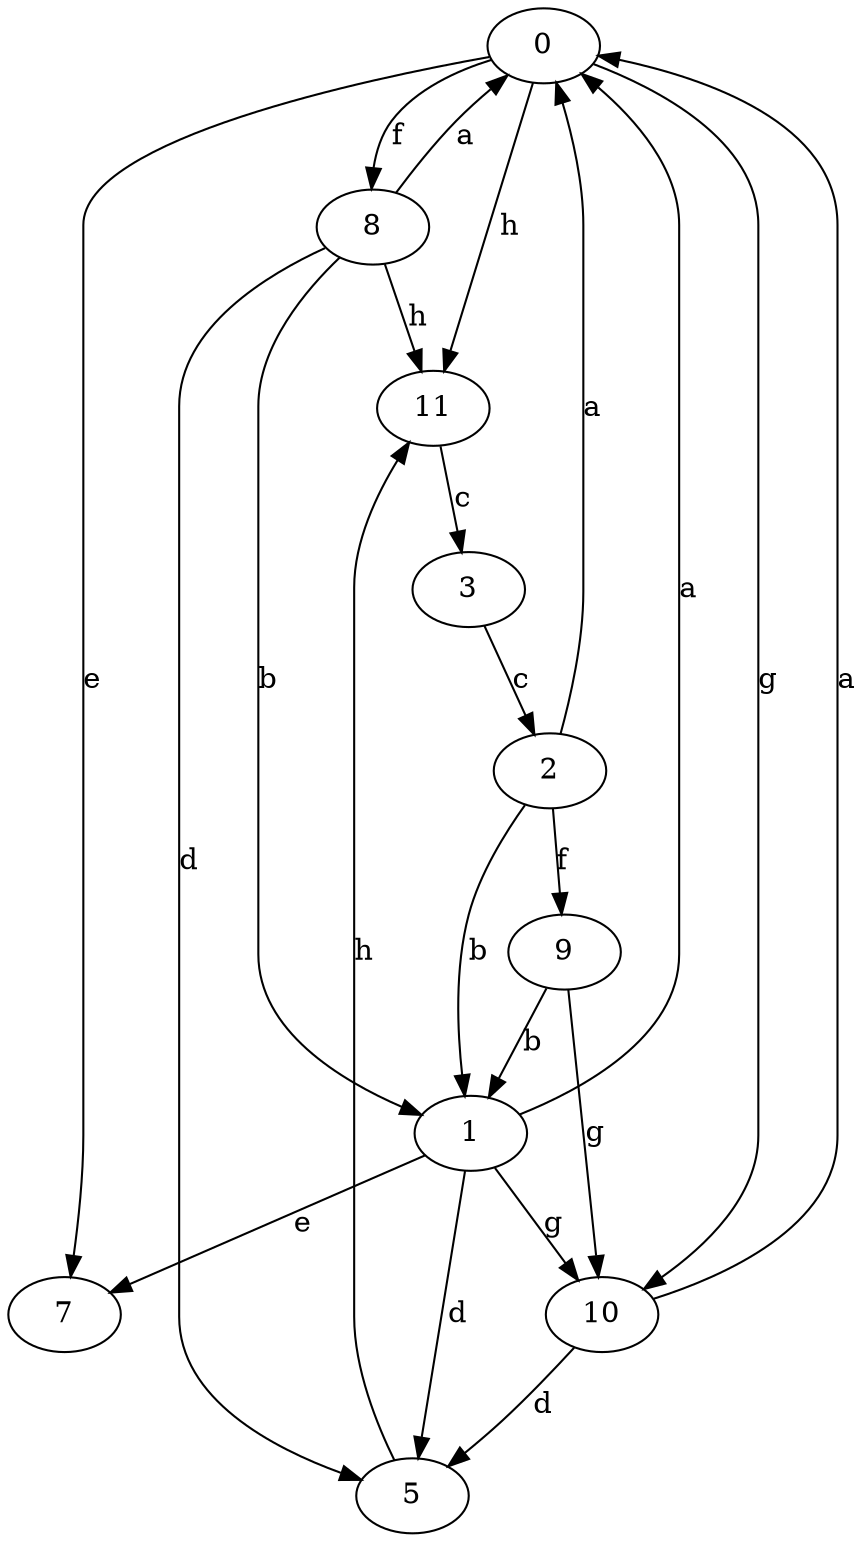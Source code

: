 strict digraph  {
0;
1;
2;
3;
5;
7;
8;
9;
10;
11;
0 -> 7  [label=e];
0 -> 8  [label=f];
0 -> 10  [label=g];
0 -> 11  [label=h];
1 -> 0  [label=a];
1 -> 5  [label=d];
1 -> 7  [label=e];
1 -> 10  [label=g];
2 -> 0  [label=a];
2 -> 1  [label=b];
2 -> 9  [label=f];
3 -> 2  [label=c];
5 -> 11  [label=h];
8 -> 0  [label=a];
8 -> 1  [label=b];
8 -> 5  [label=d];
8 -> 11  [label=h];
9 -> 1  [label=b];
9 -> 10  [label=g];
10 -> 0  [label=a];
10 -> 5  [label=d];
11 -> 3  [label=c];
}
